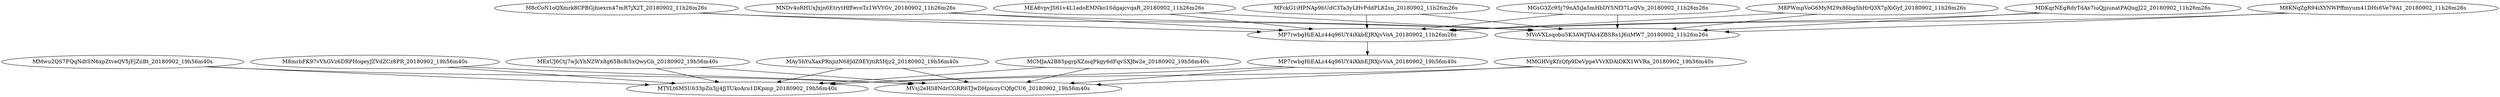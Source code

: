 digraph{rankdir=TB;M8mrbFK97vVhGVz6DRPHogeyJZVdZCz8PR_20180902_19h56m40s -> MTYLt6M5U633pZn3jj4JjTUkoAru1DKpmp_20180902_19h56m40s;
MEA6vpvJS61v4L1adoEMNko1SdgajcvqaR_20180902_11h26m26s -> MP7rwbgHiEALz44q96UY4iXkbEJRXjvVoA_20180902_11h26m26s;
MFckG1iHPNAp9bUdC3Ta3yLHvPddPL82sn_20180902_11h26m26s -> MP7rwbgHiEALz44q96UY4iXkbEJRXjvVoA_20180902_11h26m26s;
MGsG3Zc95j79nA5iJa5mHbDY5Nf37LsQVn_20180902_11h26m26s -> MVoVXLsqobu5K3AWJTAh4ZBSRs1J6iiMW7_20180902_11h26m26s;
MExUJ6Ctj7wJcYhNZWx8g65Bc8i5xQwyGh_20180902_19h56m40s -> MTYLt6M5U633pZn3jj4JjTUkoAru1DKpmp_20180902_19h56m40s;
MAy5hYuXaxPRnjizN68JdZ9EYjtiR5Hjz2_20180902_19h56m40s -> MTYLt6M5U633pZn3jj4JjTUkoAru1DKpmp_20180902_19h56m40s;
MFckG1iHPNAp9bUdC3Ta3yLHvPddPL82sn_20180902_11h26m26s -> MVoVXLsqobu5K3AWJTAh4ZBSRs1J6iiMW7_20180902_11h26m26s;
MCMJaA2B85pgrpXZmqPkgy6dFqvSXJfw2e_20180902_19h56m40s -> MTYLt6M5U633pZn3jj4JjTUkoAru1DKpmp_20180902_19h56m40s;
MP7rwbgHiEALz44q96UY4iXkbEJRXjvVoA_20180902_11h26m26s -> MP7rwbgHiEALz44q96UY4iXkbEJRXjvVoA_20180902_19h56m40s;
MMGHVgKfzQfp9DeVppeVVrXDAiDKX1WVRa_20180902_19h56m40s -> MTYLt6M5U633pZn3jj4JjTUkoAru1DKpmp_20180902_19h56m40s;
MP7rwbgHiEALz44q96UY4iXkbEJRXjvVoA_20180902_19h56m40s -> MVsj2eHS8NdrCGRR6TJwDHpnizyCQfgCU6_20180902_19h56m40s;
M8PWmpVoG6MyM29x86bg5bHrQ3X7pXiGyf_20180902_11h26m26s -> MP7rwbgHiEALz44q96UY4iXkbEJRXjvVoA_20180902_11h26m26s;
MDKqrNEgRdyTdAx7iuQjjiunatPAQugJ22_20180902_11h26m26s -> MP7rwbgHiEALz44q96UY4iXkbEJRXjvVoA_20180902_11h26m26s;
MExUJ6Ctj7wJcYhNZWx8g65Bc8i5xQwyGh_20180902_19h56m40s -> MVsj2eHS8NdrCGRR6TJwDHpnizyCQfgCU6_20180902_19h56m40s;
MMGHVgKfzQfp9DeVppeVVrXDAiDKX1WVRa_20180902_19h56m40s -> MVsj2eHS8NdrCGRR6TJwDHpnizyCQfgCU6_20180902_19h56m40s;
MCMJaA2B85pgrpXZmqPkgy6dFqvSXJfw2e_20180902_19h56m40s -> MVsj2eHS8NdrCGRR6TJwDHpnizyCQfgCU6_20180902_19h56m40s;
M8mrbFK97vVhGVz6DRPHogeyJZVdZCz8PR_20180902_19h56m40s -> MVsj2eHS8NdrCGRR6TJwDHpnizyCQfgCU6_20180902_19h56m40s;
MMwu2QS7FQqNdtSN6xpZtveQV5jFjZiiBt_20180902_19h56m40s -> MTYLt6M5U633pZn3jj4JjTUkoAru1DKpmp_20180902_19h56m40s;
M8KNqZgR94iXYNWPffmyum41DHs6Ve79A1_20180902_11h26m26s -> MP7rwbgHiEALz44q96UY4iXkbEJRXjvVoA_20180902_11h26m26s;
MAy5hYuXaxPRnjizN68JdZ9EYjtiR5Hjz2_20180902_19h56m40s -> MVsj2eHS8NdrCGRR6TJwDHpnizyCQfgCU6_20180902_19h56m40s;
MEA6vpvJS61v4L1adoEMNko1SdgajcvqaR_20180902_11h26m26s -> MVoVXLsqobu5K3AWJTAh4ZBSRs1J6iiMW7_20180902_11h26m26s;
M8PWmpVoG6MyM29x86bg5bHrQ3X7pXiGyf_20180902_11h26m26s -> MVoVXLsqobu5K3AWJTAh4ZBSRs1J6iiMW7_20180902_11h26m26s;
MDKqrNEgRdyTdAx7iuQjjiunatPAQugJ22_20180902_11h26m26s -> MVoVXLsqobu5K3AWJTAh4ZBSRs1J6iiMW7_20180902_11h26m26s;
M8cCoN1oQXmrk8CPBGjhiexrn47mR7jX2T_20180902_11h26m26s -> MP7rwbgHiEALz44q96UY4iXkbEJRXjvVoA_20180902_11h26m26s;
M8KNqZgR94iXYNWPffmyum41DHs6Ve79A1_20180902_11h26m26s -> MVoVXLsqobu5K3AWJTAh4ZBSRs1J6iiMW7_20180902_11h26m26s;
M8cCoN1oQXmrk8CPBGjhiexrn47mR7jX2T_20180902_11h26m26s -> MVoVXLsqobu5K3AWJTAh4ZBSRs1J6iiMW7_20180902_11h26m26s;
MNDv4oRHUxJxjn6EtrytHfFevoTz1WVYGv_20180902_11h26m26s -> MVoVXLsqobu5K3AWJTAh4ZBSRs1J6iiMW7_20180902_11h26m26s;
MMwu2QS7FQqNdtSN6xpZtveQV5jFjZiiBt_20180902_19h56m40s -> MVsj2eHS8NdrCGRR6TJwDHpnizyCQfgCU6_20180902_19h56m40s;
MGsG3Zc95j79nA5iJa5mHbDY5Nf37LsQVn_20180902_11h26m26s -> MP7rwbgHiEALz44q96UY4iXkbEJRXjvVoA_20180902_11h26m26s;
MNDv4oRHUxJxjn6EtrytHfFevoTz1WVYGv_20180902_11h26m26s -> MP7rwbgHiEALz44q96UY4iXkbEJRXjvVoA_20180902_11h26m26s;
MP7rwbgHiEALz44q96UY4iXkbEJRXjvVoA_20180902_19h56m40s -> MTYLt6M5U633pZn3jj4JjTUkoAru1DKpmp_20180902_19h56m40s;
}